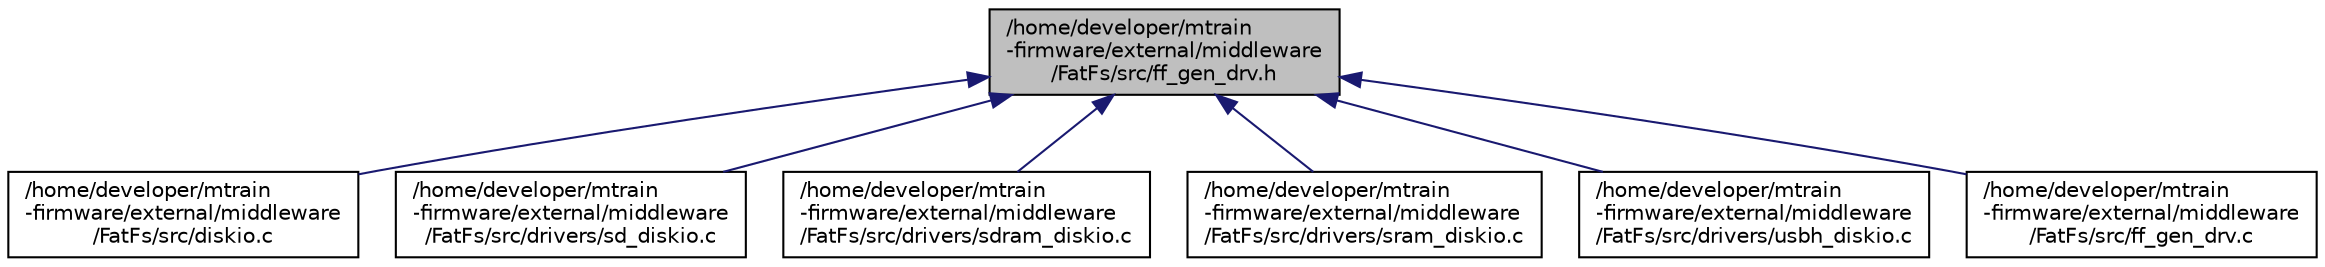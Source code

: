 digraph "/home/developer/mtrain-firmware/external/middleware/FatFs/src/ff_gen_drv.h"
{
  edge [fontname="Helvetica",fontsize="10",labelfontname="Helvetica",labelfontsize="10"];
  node [fontname="Helvetica",fontsize="10",shape=record];
  Node5 [label="/home/developer/mtrain\l-firmware/external/middleware\l/FatFs/src/ff_gen_drv.h",height=0.2,width=0.4,color="black", fillcolor="grey75", style="filled", fontcolor="black"];
  Node5 -> Node6 [dir="back",color="midnightblue",fontsize="10",style="solid",fontname="Helvetica"];
  Node6 [label="/home/developer/mtrain\l-firmware/external/middleware\l/FatFs/src/diskio.c",height=0.2,width=0.4,color="black", fillcolor="white", style="filled",URL="$diskio_8c.html",tooltip="FatFs low level disk I/O module. "];
  Node5 -> Node7 [dir="back",color="midnightblue",fontsize="10",style="solid",fontname="Helvetica"];
  Node7 [label="/home/developer/mtrain\l-firmware/external/middleware\l/FatFs/src/drivers/sd_diskio.c",height=0.2,width=0.4,color="black", fillcolor="white", style="filled",URL="$sd__diskio_8c.html",tooltip="SD Disk I/O driver. "];
  Node5 -> Node8 [dir="back",color="midnightblue",fontsize="10",style="solid",fontname="Helvetica"];
  Node8 [label="/home/developer/mtrain\l-firmware/external/middleware\l/FatFs/src/drivers/sdram_diskio.c",height=0.2,width=0.4,color="black", fillcolor="white", style="filled",URL="$sdram__diskio_8c.html",tooltip="SDRAM Disk I/O driver. "];
  Node5 -> Node9 [dir="back",color="midnightblue",fontsize="10",style="solid",fontname="Helvetica"];
  Node9 [label="/home/developer/mtrain\l-firmware/external/middleware\l/FatFs/src/drivers/sram_diskio.c",height=0.2,width=0.4,color="black", fillcolor="white", style="filled",URL="$sram__diskio_8c.html",tooltip="SRAM Disk I/O driver. "];
  Node5 -> Node10 [dir="back",color="midnightblue",fontsize="10",style="solid",fontname="Helvetica"];
  Node10 [label="/home/developer/mtrain\l-firmware/external/middleware\l/FatFs/src/drivers/usbh_diskio.c",height=0.2,width=0.4,color="black", fillcolor="white", style="filled",URL="$usbh__diskio_8c.html",tooltip="USB Key Disk I/O driver. "];
  Node5 -> Node11 [dir="back",color="midnightblue",fontsize="10",style="solid",fontname="Helvetica"];
  Node11 [label="/home/developer/mtrain\l-firmware/external/middleware\l/FatFs/src/ff_gen_drv.c",height=0.2,width=0.4,color="black", fillcolor="white", style="filled",URL="$ff__gen__drv_8c.html",tooltip="FatFs generic low level driver. "];
}
